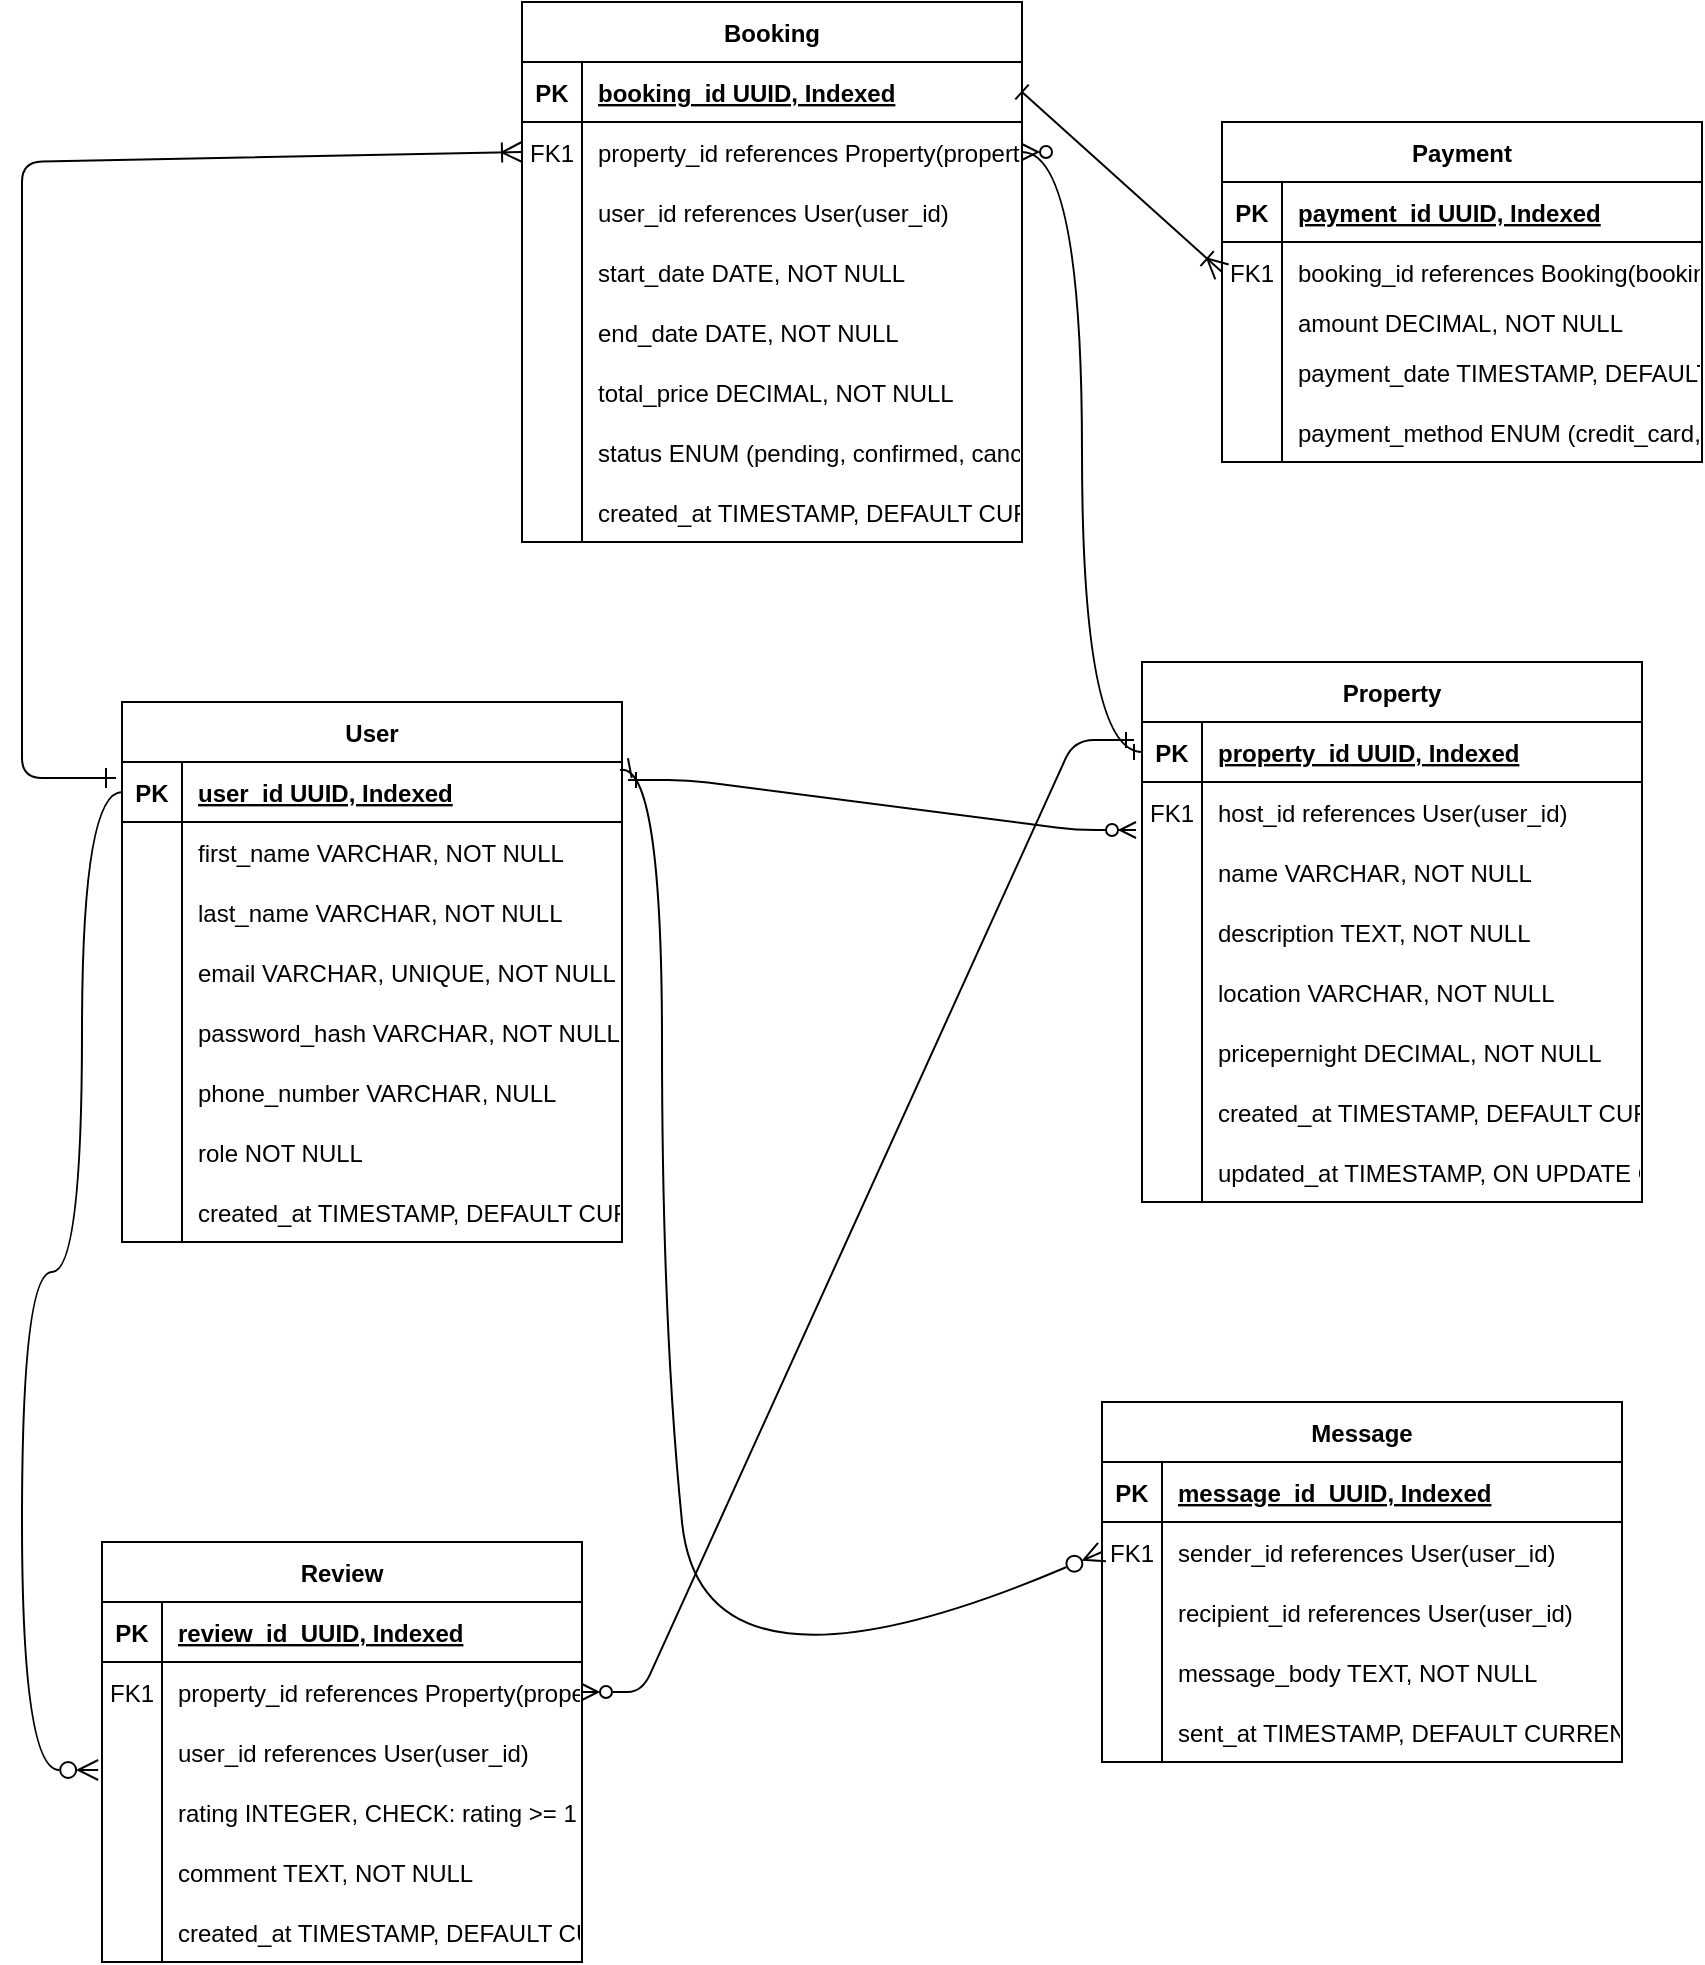 <mxfile version="26.2.14" pages="3">
  <diagram id="R2lEEEUBdFMjLlhIrx00" name="Page-1">
    <mxGraphModel grid="1" page="1" gridSize="10" guides="1" tooltips="1" connect="1" arrows="1" fold="1" pageScale="1" pageWidth="850" pageHeight="1100" math="0" shadow="0" extFonts="Permanent Marker^https://fonts.googleapis.com/css?family=Permanent+Marker">
      <root>
        <mxCell id="0" />
        <mxCell id="1" parent="0" />
        <mxCell id="C-vyLk0tnHw3VtMMgP7b-12" value="" style="edgeStyle=entityRelationEdgeStyle;endArrow=ERzeroToMany;startArrow=ERone;endFill=1;startFill=0;labelBackgroundColor=none;fontColor=default;rounded=0;curved=1;" parent="1" source="C-vyLk0tnHw3VtMMgP7b-3" target="C-vyLk0tnHw3VtMMgP7b-17" edge="1">
          <mxGeometry width="100" height="100" relative="1" as="geometry">
            <mxPoint x="400" y="180" as="sourcePoint" />
            <mxPoint x="460" y="205" as="targetPoint" />
          </mxGeometry>
        </mxCell>
        <mxCell id="C-vyLk0tnHw3VtMMgP7b-2" value="Property" style="shape=table;startSize=30;container=1;collapsible=1;childLayout=tableLayout;fixedRows=1;rowLines=0;fontStyle=1;align=center;resizeLast=1;labelBackgroundColor=none;" parent="1" vertex="1">
          <mxGeometry x="580" y="110" width="250" height="270" as="geometry" />
        </mxCell>
        <mxCell id="C-vyLk0tnHw3VtMMgP7b-3" value="" style="shape=partialRectangle;collapsible=0;dropTarget=0;pointerEvents=0;fillColor=none;points=[[0,0.5],[1,0.5]];portConstraint=eastwest;top=0;left=0;right=0;bottom=1;labelBackgroundColor=none;" parent="C-vyLk0tnHw3VtMMgP7b-2" vertex="1">
          <mxGeometry y="30" width="250" height="30" as="geometry" />
        </mxCell>
        <mxCell id="C-vyLk0tnHw3VtMMgP7b-4" value="PK" style="shape=partialRectangle;overflow=hidden;connectable=0;fillColor=none;top=0;left=0;bottom=0;right=0;fontStyle=1;labelBackgroundColor=none;" parent="C-vyLk0tnHw3VtMMgP7b-3" vertex="1">
          <mxGeometry width="30" height="30" as="geometry">
            <mxRectangle width="30" height="30" as="alternateBounds" />
          </mxGeometry>
        </mxCell>
        <mxCell id="C-vyLk0tnHw3VtMMgP7b-5" value="property_id UUID, Indexed" style="shape=partialRectangle;overflow=hidden;connectable=0;fillColor=none;top=0;left=0;bottom=0;right=0;align=left;spacingLeft=6;fontStyle=5;labelBackgroundColor=none;" parent="C-vyLk0tnHw3VtMMgP7b-3" vertex="1">
          <mxGeometry x="30" width="220" height="30" as="geometry">
            <mxRectangle width="220" height="30" as="alternateBounds" />
          </mxGeometry>
        </mxCell>
        <mxCell id="C-vyLk0tnHw3VtMMgP7b-6" value="" style="shape=partialRectangle;collapsible=0;dropTarget=0;pointerEvents=0;fillColor=none;points=[[0,0.5],[1,0.5]];portConstraint=eastwest;top=0;left=0;right=0;bottom=0;labelBackgroundColor=none;" parent="C-vyLk0tnHw3VtMMgP7b-2" vertex="1">
          <mxGeometry y="60" width="250" height="30" as="geometry" />
        </mxCell>
        <mxCell id="C-vyLk0tnHw3VtMMgP7b-7" value="FK1" style="shape=partialRectangle;overflow=hidden;connectable=0;fillColor=none;top=0;left=0;bottom=0;right=0;labelBackgroundColor=none;" parent="C-vyLk0tnHw3VtMMgP7b-6" vertex="1">
          <mxGeometry width="30" height="30" as="geometry">
            <mxRectangle width="30" height="30" as="alternateBounds" />
          </mxGeometry>
        </mxCell>
        <mxCell id="C-vyLk0tnHw3VtMMgP7b-8" value="host_id references User(user_id)" style="shape=partialRectangle;overflow=hidden;connectable=0;fillColor=none;top=0;left=0;bottom=0;right=0;align=left;spacingLeft=6;labelBackgroundColor=none;" parent="C-vyLk0tnHw3VtMMgP7b-6" vertex="1">
          <mxGeometry x="30" width="220" height="30" as="geometry">
            <mxRectangle width="220" height="30" as="alternateBounds" />
          </mxGeometry>
        </mxCell>
        <mxCell id="C-vyLk0tnHw3VtMMgP7b-9" value="" style="shape=partialRectangle;collapsible=0;dropTarget=0;pointerEvents=0;fillColor=none;points=[[0,0.5],[1,0.5]];portConstraint=eastwest;top=0;left=0;right=0;bottom=0;labelBackgroundColor=none;" parent="C-vyLk0tnHw3VtMMgP7b-2" vertex="1">
          <mxGeometry y="90" width="250" height="30" as="geometry" />
        </mxCell>
        <mxCell id="C-vyLk0tnHw3VtMMgP7b-10" value="" style="shape=partialRectangle;overflow=hidden;connectable=0;fillColor=none;top=0;left=0;bottom=0;right=0;labelBackgroundColor=none;" parent="C-vyLk0tnHw3VtMMgP7b-9" vertex="1">
          <mxGeometry width="30" height="30" as="geometry">
            <mxRectangle width="30" height="30" as="alternateBounds" />
          </mxGeometry>
        </mxCell>
        <mxCell id="C-vyLk0tnHw3VtMMgP7b-11" value="name VARCHAR, NOT NULL" style="shape=partialRectangle;overflow=hidden;connectable=0;fillColor=none;top=0;left=0;bottom=0;right=0;align=left;spacingLeft=6;labelBackgroundColor=none;" parent="C-vyLk0tnHw3VtMMgP7b-9" vertex="1">
          <mxGeometry x="30" width="220" height="30" as="geometry">
            <mxRectangle width="220" height="30" as="alternateBounds" />
          </mxGeometry>
        </mxCell>
        <mxCell id="m8SoSFymnY-2xboree4Q-22" value="" style="shape=partialRectangle;collapsible=0;dropTarget=0;pointerEvents=0;fillColor=none;points=[[0,0.5],[1,0.5]];portConstraint=eastwest;top=0;left=0;right=0;bottom=0;labelBackgroundColor=none;" vertex="1" parent="C-vyLk0tnHw3VtMMgP7b-2">
          <mxGeometry y="120" width="250" height="30" as="geometry" />
        </mxCell>
        <mxCell id="m8SoSFymnY-2xboree4Q-23" value="" style="shape=partialRectangle;overflow=hidden;connectable=0;fillColor=none;top=0;left=0;bottom=0;right=0;labelBackgroundColor=none;" vertex="1" parent="m8SoSFymnY-2xboree4Q-22">
          <mxGeometry width="30" height="30" as="geometry">
            <mxRectangle width="30" height="30" as="alternateBounds" />
          </mxGeometry>
        </mxCell>
        <mxCell id="m8SoSFymnY-2xboree4Q-24" value="description TEXT, NOT NULL" style="shape=partialRectangle;overflow=hidden;connectable=0;fillColor=none;top=0;left=0;bottom=0;right=0;align=left;spacingLeft=6;labelBackgroundColor=none;" vertex="1" parent="m8SoSFymnY-2xboree4Q-22">
          <mxGeometry x="30" width="220" height="30" as="geometry">
            <mxRectangle width="220" height="30" as="alternateBounds" />
          </mxGeometry>
        </mxCell>
        <mxCell id="m8SoSFymnY-2xboree4Q-25" value="" style="shape=partialRectangle;collapsible=0;dropTarget=0;pointerEvents=0;fillColor=none;points=[[0,0.5],[1,0.5]];portConstraint=eastwest;top=0;left=0;right=0;bottom=0;labelBackgroundColor=none;" vertex="1" parent="C-vyLk0tnHw3VtMMgP7b-2">
          <mxGeometry y="150" width="250" height="30" as="geometry" />
        </mxCell>
        <mxCell id="m8SoSFymnY-2xboree4Q-26" value="" style="shape=partialRectangle;overflow=hidden;connectable=0;fillColor=none;top=0;left=0;bottom=0;right=0;labelBackgroundColor=none;" vertex="1" parent="m8SoSFymnY-2xboree4Q-25">
          <mxGeometry width="30" height="30" as="geometry">
            <mxRectangle width="30" height="30" as="alternateBounds" />
          </mxGeometry>
        </mxCell>
        <mxCell id="m8SoSFymnY-2xboree4Q-27" value="location VARCHAR, NOT NULL" style="shape=partialRectangle;overflow=hidden;connectable=0;fillColor=none;top=0;left=0;bottom=0;right=0;align=left;spacingLeft=6;labelBackgroundColor=none;" vertex="1" parent="m8SoSFymnY-2xboree4Q-25">
          <mxGeometry x="30" width="220" height="30" as="geometry">
            <mxRectangle width="220" height="30" as="alternateBounds" />
          </mxGeometry>
        </mxCell>
        <mxCell id="m8SoSFymnY-2xboree4Q-28" value="" style="shape=partialRectangle;collapsible=0;dropTarget=0;pointerEvents=0;fillColor=none;points=[[0,0.5],[1,0.5]];portConstraint=eastwest;top=0;left=0;right=0;bottom=0;labelBackgroundColor=none;" vertex="1" parent="C-vyLk0tnHw3VtMMgP7b-2">
          <mxGeometry y="180" width="250" height="30" as="geometry" />
        </mxCell>
        <mxCell id="m8SoSFymnY-2xboree4Q-29" value="" style="shape=partialRectangle;overflow=hidden;connectable=0;fillColor=none;top=0;left=0;bottom=0;right=0;labelBackgroundColor=none;" vertex="1" parent="m8SoSFymnY-2xboree4Q-28">
          <mxGeometry width="30" height="30" as="geometry">
            <mxRectangle width="30" height="30" as="alternateBounds" />
          </mxGeometry>
        </mxCell>
        <mxCell id="m8SoSFymnY-2xboree4Q-30" value="pricepernight DECIMAL, NOT NULL" style="shape=partialRectangle;overflow=hidden;connectable=0;fillColor=none;top=0;left=0;bottom=0;right=0;align=left;spacingLeft=6;labelBackgroundColor=none;" vertex="1" parent="m8SoSFymnY-2xboree4Q-28">
          <mxGeometry x="30" width="220" height="30" as="geometry">
            <mxRectangle width="220" height="30" as="alternateBounds" />
          </mxGeometry>
        </mxCell>
        <mxCell id="m8SoSFymnY-2xboree4Q-31" value="" style="shape=partialRectangle;collapsible=0;dropTarget=0;pointerEvents=0;fillColor=none;points=[[0,0.5],[1,0.5]];portConstraint=eastwest;top=0;left=0;right=0;bottom=0;labelBackgroundColor=none;" vertex="1" parent="C-vyLk0tnHw3VtMMgP7b-2">
          <mxGeometry y="210" width="250" height="30" as="geometry" />
        </mxCell>
        <mxCell id="m8SoSFymnY-2xboree4Q-32" value="" style="shape=partialRectangle;overflow=hidden;connectable=0;fillColor=none;top=0;left=0;bottom=0;right=0;labelBackgroundColor=none;" vertex="1" parent="m8SoSFymnY-2xboree4Q-31">
          <mxGeometry width="30" height="30" as="geometry">
            <mxRectangle width="30" height="30" as="alternateBounds" />
          </mxGeometry>
        </mxCell>
        <mxCell id="m8SoSFymnY-2xboree4Q-33" value="created_at TIMESTAMP, DEFAULT CURRENT_TIMESTAMP" style="shape=partialRectangle;overflow=hidden;connectable=0;fillColor=none;top=0;left=0;bottom=0;right=0;align=left;spacingLeft=6;labelBackgroundColor=none;" vertex="1" parent="m8SoSFymnY-2xboree4Q-31">
          <mxGeometry x="30" width="220" height="30" as="geometry">
            <mxRectangle width="220" height="30" as="alternateBounds" />
          </mxGeometry>
        </mxCell>
        <mxCell id="m8SoSFymnY-2xboree4Q-34" value="" style="shape=partialRectangle;collapsible=0;dropTarget=0;pointerEvents=0;fillColor=none;points=[[0,0.5],[1,0.5]];portConstraint=eastwest;top=0;left=0;right=0;bottom=0;labelBackgroundColor=none;" vertex="1" parent="C-vyLk0tnHw3VtMMgP7b-2">
          <mxGeometry y="240" width="250" height="30" as="geometry" />
        </mxCell>
        <mxCell id="m8SoSFymnY-2xboree4Q-35" value="" style="shape=partialRectangle;overflow=hidden;connectable=0;fillColor=none;top=0;left=0;bottom=0;right=0;labelBackgroundColor=none;" vertex="1" parent="m8SoSFymnY-2xboree4Q-34">
          <mxGeometry width="30" height="30" as="geometry">
            <mxRectangle width="30" height="30" as="alternateBounds" />
          </mxGeometry>
        </mxCell>
        <mxCell id="m8SoSFymnY-2xboree4Q-36" value="updated_at TIMESTAMP, ON UPDATE CURRENT_TIMESTAMP" style="shape=partialRectangle;overflow=hidden;connectable=0;fillColor=none;top=0;left=0;bottom=0;right=0;align=left;spacingLeft=6;labelBackgroundColor=none;" vertex="1" parent="m8SoSFymnY-2xboree4Q-34">
          <mxGeometry x="30" width="220" height="30" as="geometry">
            <mxRectangle width="220" height="30" as="alternateBounds" />
          </mxGeometry>
        </mxCell>
        <mxCell id="C-vyLk0tnHw3VtMMgP7b-13" value="Booking" style="shape=table;startSize=30;container=1;collapsible=1;childLayout=tableLayout;fixedRows=1;rowLines=0;fontStyle=1;align=center;resizeLast=1;labelBackgroundColor=none;" parent="1" vertex="1">
          <mxGeometry x="270" y="-220" width="250" height="270" as="geometry" />
        </mxCell>
        <mxCell id="C-vyLk0tnHw3VtMMgP7b-14" value="" style="shape=partialRectangle;collapsible=0;dropTarget=0;pointerEvents=0;fillColor=none;points=[[0,0.5],[1,0.5]];portConstraint=eastwest;top=0;left=0;right=0;bottom=1;labelBackgroundColor=none;" parent="C-vyLk0tnHw3VtMMgP7b-13" vertex="1">
          <mxGeometry y="30" width="250" height="30" as="geometry" />
        </mxCell>
        <mxCell id="C-vyLk0tnHw3VtMMgP7b-15" value="PK" style="shape=partialRectangle;overflow=hidden;connectable=0;fillColor=none;top=0;left=0;bottom=0;right=0;fontStyle=1;labelBackgroundColor=none;" parent="C-vyLk0tnHw3VtMMgP7b-14" vertex="1">
          <mxGeometry width="30" height="30" as="geometry">
            <mxRectangle width="30" height="30" as="alternateBounds" />
          </mxGeometry>
        </mxCell>
        <mxCell id="C-vyLk0tnHw3VtMMgP7b-16" value="booking_id UUID, Indexed" style="shape=partialRectangle;overflow=hidden;connectable=0;fillColor=none;top=0;left=0;bottom=0;right=0;align=left;spacingLeft=6;fontStyle=5;labelBackgroundColor=none;" parent="C-vyLk0tnHw3VtMMgP7b-14" vertex="1">
          <mxGeometry x="30" width="220" height="30" as="geometry">
            <mxRectangle width="220" height="30" as="alternateBounds" />
          </mxGeometry>
        </mxCell>
        <mxCell id="C-vyLk0tnHw3VtMMgP7b-17" value="" style="shape=partialRectangle;collapsible=0;dropTarget=0;pointerEvents=0;fillColor=none;points=[[0,0.5],[1,0.5]];portConstraint=eastwest;top=0;left=0;right=0;bottom=0;labelBackgroundColor=none;" parent="C-vyLk0tnHw3VtMMgP7b-13" vertex="1">
          <mxGeometry y="60" width="250" height="30" as="geometry" />
        </mxCell>
        <mxCell id="C-vyLk0tnHw3VtMMgP7b-18" value="FK1" style="shape=partialRectangle;overflow=hidden;connectable=0;fillColor=none;top=0;left=0;bottom=0;right=0;labelBackgroundColor=none;" parent="C-vyLk0tnHw3VtMMgP7b-17" vertex="1">
          <mxGeometry width="30" height="30" as="geometry">
            <mxRectangle width="30" height="30" as="alternateBounds" />
          </mxGeometry>
        </mxCell>
        <mxCell id="C-vyLk0tnHw3VtMMgP7b-19" value="property_id references Property(property_id)" style="shape=partialRectangle;overflow=hidden;connectable=0;fillColor=none;top=0;left=0;bottom=0;right=0;align=left;spacingLeft=6;labelBackgroundColor=none;" parent="C-vyLk0tnHw3VtMMgP7b-17" vertex="1">
          <mxGeometry x="30" width="220" height="30" as="geometry">
            <mxRectangle width="220" height="30" as="alternateBounds" />
          </mxGeometry>
        </mxCell>
        <mxCell id="C-vyLk0tnHw3VtMMgP7b-20" value="" style="shape=partialRectangle;collapsible=0;dropTarget=0;pointerEvents=0;fillColor=none;points=[[0,0.5],[1,0.5]];portConstraint=eastwest;top=0;left=0;right=0;bottom=0;labelBackgroundColor=none;" parent="C-vyLk0tnHw3VtMMgP7b-13" vertex="1">
          <mxGeometry y="90" width="250" height="30" as="geometry" />
        </mxCell>
        <mxCell id="C-vyLk0tnHw3VtMMgP7b-21" value="" style="shape=partialRectangle;overflow=hidden;connectable=0;fillColor=none;top=0;left=0;bottom=0;right=0;labelBackgroundColor=none;" parent="C-vyLk0tnHw3VtMMgP7b-20" vertex="1">
          <mxGeometry width="30" height="30" as="geometry">
            <mxRectangle width="30" height="30" as="alternateBounds" />
          </mxGeometry>
        </mxCell>
        <mxCell id="C-vyLk0tnHw3VtMMgP7b-22" value="user_id references User(user_id)" style="shape=partialRectangle;overflow=hidden;connectable=0;fillColor=none;top=0;left=0;bottom=0;right=0;align=left;spacingLeft=6;labelBackgroundColor=none;" parent="C-vyLk0tnHw3VtMMgP7b-20" vertex="1">
          <mxGeometry x="30" width="220" height="30" as="geometry">
            <mxRectangle width="220" height="30" as="alternateBounds" />
          </mxGeometry>
        </mxCell>
        <mxCell id="m8SoSFymnY-2xboree4Q-37" value="" style="shape=partialRectangle;collapsible=0;dropTarget=0;pointerEvents=0;fillColor=none;points=[[0,0.5],[1,0.5]];portConstraint=eastwest;top=0;left=0;right=0;bottom=0;labelBackgroundColor=none;" vertex="1" parent="C-vyLk0tnHw3VtMMgP7b-13">
          <mxGeometry y="120" width="250" height="30" as="geometry" />
        </mxCell>
        <mxCell id="m8SoSFymnY-2xboree4Q-38" value="" style="shape=partialRectangle;overflow=hidden;connectable=0;fillColor=none;top=0;left=0;bottom=0;right=0;labelBackgroundColor=none;" vertex="1" parent="m8SoSFymnY-2xboree4Q-37">
          <mxGeometry width="30" height="30" as="geometry">
            <mxRectangle width="30" height="30" as="alternateBounds" />
          </mxGeometry>
        </mxCell>
        <mxCell id="m8SoSFymnY-2xboree4Q-39" value="start_date DATE, NOT NULL" style="shape=partialRectangle;overflow=hidden;connectable=0;fillColor=none;top=0;left=0;bottom=0;right=0;align=left;spacingLeft=6;labelBackgroundColor=none;" vertex="1" parent="m8SoSFymnY-2xboree4Q-37">
          <mxGeometry x="30" width="220" height="30" as="geometry">
            <mxRectangle width="220" height="30" as="alternateBounds" />
          </mxGeometry>
        </mxCell>
        <mxCell id="m8SoSFymnY-2xboree4Q-40" value="" style="shape=partialRectangle;collapsible=0;dropTarget=0;pointerEvents=0;fillColor=none;points=[[0,0.5],[1,0.5]];portConstraint=eastwest;top=0;left=0;right=0;bottom=0;labelBackgroundColor=none;" vertex="1" parent="C-vyLk0tnHw3VtMMgP7b-13">
          <mxGeometry y="150" width="250" height="30" as="geometry" />
        </mxCell>
        <mxCell id="m8SoSFymnY-2xboree4Q-41" value="" style="shape=partialRectangle;overflow=hidden;connectable=0;fillColor=none;top=0;left=0;bottom=0;right=0;labelBackgroundColor=none;" vertex="1" parent="m8SoSFymnY-2xboree4Q-40">
          <mxGeometry width="30" height="30" as="geometry">
            <mxRectangle width="30" height="30" as="alternateBounds" />
          </mxGeometry>
        </mxCell>
        <mxCell id="m8SoSFymnY-2xboree4Q-42" value="end_date DATE, NOT NULL" style="shape=partialRectangle;overflow=hidden;connectable=0;fillColor=none;top=0;left=0;bottom=0;right=0;align=left;spacingLeft=6;labelBackgroundColor=none;" vertex="1" parent="m8SoSFymnY-2xboree4Q-40">
          <mxGeometry x="30" width="220" height="30" as="geometry">
            <mxRectangle width="220" height="30" as="alternateBounds" />
          </mxGeometry>
        </mxCell>
        <mxCell id="m8SoSFymnY-2xboree4Q-43" value="" style="shape=partialRectangle;collapsible=0;dropTarget=0;pointerEvents=0;fillColor=none;points=[[0,0.5],[1,0.5]];portConstraint=eastwest;top=0;left=0;right=0;bottom=0;labelBackgroundColor=none;" vertex="1" parent="C-vyLk0tnHw3VtMMgP7b-13">
          <mxGeometry y="180" width="250" height="30" as="geometry" />
        </mxCell>
        <mxCell id="m8SoSFymnY-2xboree4Q-44" value="" style="shape=partialRectangle;overflow=hidden;connectable=0;fillColor=none;top=0;left=0;bottom=0;right=0;labelBackgroundColor=none;" vertex="1" parent="m8SoSFymnY-2xboree4Q-43">
          <mxGeometry width="30" height="30" as="geometry">
            <mxRectangle width="30" height="30" as="alternateBounds" />
          </mxGeometry>
        </mxCell>
        <mxCell id="m8SoSFymnY-2xboree4Q-45" value="total_price DECIMAL, NOT NULL" style="shape=partialRectangle;overflow=hidden;connectable=0;fillColor=none;top=0;left=0;bottom=0;right=0;align=left;spacingLeft=6;labelBackgroundColor=none;" vertex="1" parent="m8SoSFymnY-2xboree4Q-43">
          <mxGeometry x="30" width="220" height="30" as="geometry">
            <mxRectangle width="220" height="30" as="alternateBounds" />
          </mxGeometry>
        </mxCell>
        <mxCell id="m8SoSFymnY-2xboree4Q-46" value="" style="shape=partialRectangle;collapsible=0;dropTarget=0;pointerEvents=0;fillColor=none;points=[[0,0.5],[1,0.5]];portConstraint=eastwest;top=0;left=0;right=0;bottom=0;labelBackgroundColor=none;" vertex="1" parent="C-vyLk0tnHw3VtMMgP7b-13">
          <mxGeometry y="210" width="250" height="30" as="geometry" />
        </mxCell>
        <mxCell id="m8SoSFymnY-2xboree4Q-47" value="" style="shape=partialRectangle;overflow=hidden;connectable=0;fillColor=none;top=0;left=0;bottom=0;right=0;labelBackgroundColor=none;" vertex="1" parent="m8SoSFymnY-2xboree4Q-46">
          <mxGeometry width="30" height="30" as="geometry">
            <mxRectangle width="30" height="30" as="alternateBounds" />
          </mxGeometry>
        </mxCell>
        <mxCell id="m8SoSFymnY-2xboree4Q-48" value="status ENUM (pending, confirmed, canceled), NOT NULL" style="shape=partialRectangle;overflow=hidden;connectable=0;fillColor=none;top=0;left=0;bottom=0;right=0;align=left;spacingLeft=6;labelBackgroundColor=none;" vertex="1" parent="m8SoSFymnY-2xboree4Q-46">
          <mxGeometry x="30" width="220" height="30" as="geometry">
            <mxRectangle width="220" height="30" as="alternateBounds" />
          </mxGeometry>
        </mxCell>
        <mxCell id="m8SoSFymnY-2xboree4Q-49" value="" style="shape=partialRectangle;collapsible=0;dropTarget=0;pointerEvents=0;fillColor=none;points=[[0,0.5],[1,0.5]];portConstraint=eastwest;top=0;left=0;right=0;bottom=0;labelBackgroundColor=none;" vertex="1" parent="C-vyLk0tnHw3VtMMgP7b-13">
          <mxGeometry y="240" width="250" height="30" as="geometry" />
        </mxCell>
        <mxCell id="m8SoSFymnY-2xboree4Q-50" value="" style="shape=partialRectangle;overflow=hidden;connectable=0;fillColor=none;top=0;left=0;bottom=0;right=0;labelBackgroundColor=none;" vertex="1" parent="m8SoSFymnY-2xboree4Q-49">
          <mxGeometry width="30" height="30" as="geometry">
            <mxRectangle width="30" height="30" as="alternateBounds" />
          </mxGeometry>
        </mxCell>
        <mxCell id="m8SoSFymnY-2xboree4Q-51" value="created_at TIMESTAMP, DEFAULT CURRENT_TIMESTAMP" style="shape=partialRectangle;overflow=hidden;connectable=0;fillColor=none;top=0;left=0;bottom=0;right=0;align=left;spacingLeft=6;labelBackgroundColor=none;" vertex="1" parent="m8SoSFymnY-2xboree4Q-49">
          <mxGeometry x="30" width="220" height="30" as="geometry">
            <mxRectangle width="220" height="30" as="alternateBounds" />
          </mxGeometry>
        </mxCell>
        <mxCell id="C-vyLk0tnHw3VtMMgP7b-23" value="User" style="shape=table;startSize=30;container=1;collapsible=1;childLayout=tableLayout;fixedRows=1;rowLines=0;fontStyle=1;align=center;resizeLast=1;labelBackgroundColor=none;" parent="1" vertex="1">
          <mxGeometry x="70" y="130" width="250" height="270" as="geometry" />
        </mxCell>
        <mxCell id="C-vyLk0tnHw3VtMMgP7b-24" value="" style="shape=partialRectangle;collapsible=0;dropTarget=0;pointerEvents=0;fillColor=none;points=[[0,0.5],[1,0.5]];portConstraint=eastwest;top=0;left=0;right=0;bottom=1;labelBackgroundColor=none;" parent="C-vyLk0tnHw3VtMMgP7b-23" vertex="1">
          <mxGeometry y="30" width="250" height="30" as="geometry" />
        </mxCell>
        <mxCell id="C-vyLk0tnHw3VtMMgP7b-25" value="PK" style="shape=partialRectangle;overflow=hidden;connectable=0;fillColor=none;top=0;left=0;bottom=0;right=0;fontStyle=1;labelBackgroundColor=none;" parent="C-vyLk0tnHw3VtMMgP7b-24" vertex="1">
          <mxGeometry width="30" height="30" as="geometry">
            <mxRectangle width="30" height="30" as="alternateBounds" />
          </mxGeometry>
        </mxCell>
        <mxCell id="C-vyLk0tnHw3VtMMgP7b-26" value="user_id UUID, Indexed" style="shape=partialRectangle;overflow=hidden;connectable=0;fillColor=none;top=0;left=0;bottom=0;right=0;align=left;spacingLeft=6;fontStyle=5;labelBackgroundColor=none;" parent="C-vyLk0tnHw3VtMMgP7b-24" vertex="1">
          <mxGeometry x="30" width="220" height="30" as="geometry">
            <mxRectangle width="220" height="30" as="alternateBounds" />
          </mxGeometry>
        </mxCell>
        <mxCell id="C-vyLk0tnHw3VtMMgP7b-27" value="" style="shape=partialRectangle;collapsible=0;dropTarget=0;pointerEvents=0;fillColor=none;points=[[0,0.5],[1,0.5]];portConstraint=eastwest;top=0;left=0;right=0;bottom=0;labelBackgroundColor=none;" parent="C-vyLk0tnHw3VtMMgP7b-23" vertex="1">
          <mxGeometry y="60" width="250" height="30" as="geometry" />
        </mxCell>
        <mxCell id="C-vyLk0tnHw3VtMMgP7b-28" value="" style="shape=partialRectangle;overflow=hidden;connectable=0;fillColor=none;top=0;left=0;bottom=0;right=0;labelBackgroundColor=none;" parent="C-vyLk0tnHw3VtMMgP7b-27" vertex="1">
          <mxGeometry width="30" height="30" as="geometry">
            <mxRectangle width="30" height="30" as="alternateBounds" />
          </mxGeometry>
        </mxCell>
        <mxCell id="C-vyLk0tnHw3VtMMgP7b-29" value="first_name VARCHAR, NOT NULL" style="shape=partialRectangle;overflow=hidden;connectable=0;fillColor=none;top=0;left=0;bottom=0;right=0;align=left;spacingLeft=6;labelBackgroundColor=none;" parent="C-vyLk0tnHw3VtMMgP7b-27" vertex="1">
          <mxGeometry x="30" width="220" height="30" as="geometry">
            <mxRectangle width="220" height="30" as="alternateBounds" />
          </mxGeometry>
        </mxCell>
        <mxCell id="m8SoSFymnY-2xboree4Q-1" value="" style="shape=partialRectangle;collapsible=0;dropTarget=0;pointerEvents=0;fillColor=none;points=[[0,0.5],[1,0.5]];portConstraint=eastwest;top=0;left=0;right=0;bottom=0;labelBackgroundColor=none;" vertex="1" parent="C-vyLk0tnHw3VtMMgP7b-23">
          <mxGeometry y="90" width="250" height="30" as="geometry" />
        </mxCell>
        <mxCell id="m8SoSFymnY-2xboree4Q-2" value="" style="shape=partialRectangle;overflow=hidden;connectable=0;fillColor=none;top=0;left=0;bottom=0;right=0;labelBackgroundColor=none;" vertex="1" parent="m8SoSFymnY-2xboree4Q-1">
          <mxGeometry width="30" height="30" as="geometry">
            <mxRectangle width="30" height="30" as="alternateBounds" />
          </mxGeometry>
        </mxCell>
        <mxCell id="m8SoSFymnY-2xboree4Q-3" value="last_name VARCHAR, NOT NULL" style="shape=partialRectangle;overflow=hidden;connectable=0;fillColor=none;top=0;left=0;bottom=0;right=0;align=left;spacingLeft=6;labelBackgroundColor=none;" vertex="1" parent="m8SoSFymnY-2xboree4Q-1">
          <mxGeometry x="30" width="220" height="30" as="geometry">
            <mxRectangle width="220" height="30" as="alternateBounds" />
          </mxGeometry>
        </mxCell>
        <mxCell id="m8SoSFymnY-2xboree4Q-4" value="" style="shape=partialRectangle;collapsible=0;dropTarget=0;pointerEvents=0;fillColor=none;points=[[0,0.5],[1,0.5]];portConstraint=eastwest;top=0;left=0;right=0;bottom=0;labelBackgroundColor=none;" vertex="1" parent="C-vyLk0tnHw3VtMMgP7b-23">
          <mxGeometry y="120" width="250" height="30" as="geometry" />
        </mxCell>
        <mxCell id="m8SoSFymnY-2xboree4Q-5" value="" style="shape=partialRectangle;overflow=hidden;connectable=0;fillColor=none;top=0;left=0;bottom=0;right=0;labelBackgroundColor=none;" vertex="1" parent="m8SoSFymnY-2xboree4Q-4">
          <mxGeometry width="30" height="30" as="geometry">
            <mxRectangle width="30" height="30" as="alternateBounds" />
          </mxGeometry>
        </mxCell>
        <mxCell id="m8SoSFymnY-2xboree4Q-6" value="email VARCHAR, UNIQUE, NOT NULL" style="shape=partialRectangle;overflow=hidden;connectable=0;fillColor=none;top=0;left=0;bottom=0;right=0;align=left;spacingLeft=6;labelBackgroundColor=none;" vertex="1" parent="m8SoSFymnY-2xboree4Q-4">
          <mxGeometry x="30" width="220" height="30" as="geometry">
            <mxRectangle width="220" height="30" as="alternateBounds" />
          </mxGeometry>
        </mxCell>
        <mxCell id="m8SoSFymnY-2xboree4Q-10" value="" style="shape=partialRectangle;collapsible=0;dropTarget=0;pointerEvents=0;fillColor=none;points=[[0,0.5],[1,0.5]];portConstraint=eastwest;top=0;left=0;right=0;bottom=0;labelBackgroundColor=none;" vertex="1" parent="C-vyLk0tnHw3VtMMgP7b-23">
          <mxGeometry y="150" width="250" height="30" as="geometry" />
        </mxCell>
        <mxCell id="m8SoSFymnY-2xboree4Q-11" value="" style="shape=partialRectangle;overflow=hidden;connectable=0;fillColor=none;top=0;left=0;bottom=0;right=0;labelBackgroundColor=none;" vertex="1" parent="m8SoSFymnY-2xboree4Q-10">
          <mxGeometry width="30" height="30" as="geometry">
            <mxRectangle width="30" height="30" as="alternateBounds" />
          </mxGeometry>
        </mxCell>
        <mxCell id="m8SoSFymnY-2xboree4Q-12" value="password_hash VARCHAR, NOT NULL" style="shape=partialRectangle;overflow=hidden;connectable=0;fillColor=none;top=0;left=0;bottom=0;right=0;align=left;spacingLeft=6;labelBackgroundColor=none;" vertex="1" parent="m8SoSFymnY-2xboree4Q-10">
          <mxGeometry x="30" width="220" height="30" as="geometry">
            <mxRectangle width="220" height="30" as="alternateBounds" />
          </mxGeometry>
        </mxCell>
        <mxCell id="m8SoSFymnY-2xboree4Q-13" value="" style="shape=partialRectangle;collapsible=0;dropTarget=0;pointerEvents=0;fillColor=none;points=[[0,0.5],[1,0.5]];portConstraint=eastwest;top=0;left=0;right=0;bottom=0;labelBackgroundColor=none;" vertex="1" parent="C-vyLk0tnHw3VtMMgP7b-23">
          <mxGeometry y="180" width="250" height="30" as="geometry" />
        </mxCell>
        <mxCell id="m8SoSFymnY-2xboree4Q-14" value="" style="shape=partialRectangle;overflow=hidden;connectable=0;fillColor=none;top=0;left=0;bottom=0;right=0;labelBackgroundColor=none;" vertex="1" parent="m8SoSFymnY-2xboree4Q-13">
          <mxGeometry width="30" height="30" as="geometry">
            <mxRectangle width="30" height="30" as="alternateBounds" />
          </mxGeometry>
        </mxCell>
        <mxCell id="m8SoSFymnY-2xboree4Q-15" value="phone_number VARCHAR, NULL" style="shape=partialRectangle;overflow=hidden;connectable=0;fillColor=none;top=0;left=0;bottom=0;right=0;align=left;spacingLeft=6;labelBackgroundColor=none;" vertex="1" parent="m8SoSFymnY-2xboree4Q-13">
          <mxGeometry x="30" width="220" height="30" as="geometry">
            <mxRectangle width="220" height="30" as="alternateBounds" />
          </mxGeometry>
        </mxCell>
        <mxCell id="m8SoSFymnY-2xboree4Q-16" value="" style="shape=partialRectangle;collapsible=0;dropTarget=0;pointerEvents=0;fillColor=none;points=[[0,0.5],[1,0.5]];portConstraint=eastwest;top=0;left=0;right=0;bottom=0;labelBackgroundColor=none;" vertex="1" parent="C-vyLk0tnHw3VtMMgP7b-23">
          <mxGeometry y="210" width="250" height="30" as="geometry" />
        </mxCell>
        <mxCell id="m8SoSFymnY-2xboree4Q-17" value="" style="shape=partialRectangle;overflow=hidden;connectable=0;fillColor=none;top=0;left=0;bottom=0;right=0;labelBackgroundColor=none;" vertex="1" parent="m8SoSFymnY-2xboree4Q-16">
          <mxGeometry width="30" height="30" as="geometry">
            <mxRectangle width="30" height="30" as="alternateBounds" />
          </mxGeometry>
        </mxCell>
        <mxCell id="m8SoSFymnY-2xboree4Q-18" value="role NOT NULL" style="shape=partialRectangle;overflow=hidden;connectable=0;fillColor=none;top=0;left=0;bottom=0;right=0;align=left;spacingLeft=6;labelBackgroundColor=none;" vertex="1" parent="m8SoSFymnY-2xboree4Q-16">
          <mxGeometry x="30" width="220" height="30" as="geometry">
            <mxRectangle width="220" height="30" as="alternateBounds" />
          </mxGeometry>
        </mxCell>
        <mxCell id="m8SoSFymnY-2xboree4Q-19" value="" style="shape=partialRectangle;collapsible=0;dropTarget=0;pointerEvents=0;fillColor=none;points=[[0,0.5],[1,0.5]];portConstraint=eastwest;top=0;left=0;right=0;bottom=0;labelBackgroundColor=none;" vertex="1" parent="C-vyLk0tnHw3VtMMgP7b-23">
          <mxGeometry y="240" width="250" height="30" as="geometry" />
        </mxCell>
        <mxCell id="m8SoSFymnY-2xboree4Q-20" value="" style="shape=partialRectangle;overflow=hidden;connectable=0;fillColor=none;top=0;left=0;bottom=0;right=0;labelBackgroundColor=none;" vertex="1" parent="m8SoSFymnY-2xboree4Q-19">
          <mxGeometry width="30" height="30" as="geometry">
            <mxRectangle width="30" height="30" as="alternateBounds" />
          </mxGeometry>
        </mxCell>
        <mxCell id="m8SoSFymnY-2xboree4Q-21" value="created_at TIMESTAMP, DEFAULT CURRENT_TIMESTAMP" style="shape=partialRectangle;overflow=hidden;connectable=0;fillColor=none;top=0;left=0;bottom=0;right=0;align=left;spacingLeft=6;labelBackgroundColor=none;" vertex="1" parent="m8SoSFymnY-2xboree4Q-19">
          <mxGeometry x="30" width="220" height="30" as="geometry">
            <mxRectangle width="220" height="30" as="alternateBounds" />
          </mxGeometry>
        </mxCell>
        <mxCell id="m8SoSFymnY-2xboree4Q-52" value="Payment" style="shape=table;startSize=30;container=1;collapsible=1;childLayout=tableLayout;fixedRows=1;rowLines=0;fontStyle=1;align=center;resizeLast=1;labelBackgroundColor=none;" vertex="1" parent="1">
          <mxGeometry x="620" y="-160" width="240" height="170" as="geometry" />
        </mxCell>
        <mxCell id="m8SoSFymnY-2xboree4Q-53" value="" style="shape=partialRectangle;collapsible=0;dropTarget=0;pointerEvents=0;fillColor=none;points=[[0,0.5],[1,0.5]];portConstraint=eastwest;top=0;left=0;right=0;bottom=1;labelBackgroundColor=none;" vertex="1" parent="m8SoSFymnY-2xboree4Q-52">
          <mxGeometry y="30" width="240" height="30" as="geometry" />
        </mxCell>
        <mxCell id="m8SoSFymnY-2xboree4Q-54" value="PK" style="shape=partialRectangle;overflow=hidden;connectable=0;fillColor=none;top=0;left=0;bottom=0;right=0;fontStyle=1;labelBackgroundColor=none;" vertex="1" parent="m8SoSFymnY-2xboree4Q-53">
          <mxGeometry width="30" height="30" as="geometry">
            <mxRectangle width="30" height="30" as="alternateBounds" />
          </mxGeometry>
        </mxCell>
        <mxCell id="m8SoSFymnY-2xboree4Q-55" value="payment_id UUID, Indexed" style="shape=partialRectangle;overflow=hidden;connectable=0;fillColor=none;top=0;left=0;bottom=0;right=0;align=left;spacingLeft=6;fontStyle=5;labelBackgroundColor=none;" vertex="1" parent="m8SoSFymnY-2xboree4Q-53">
          <mxGeometry x="30" width="210" height="30" as="geometry">
            <mxRectangle width="210" height="30" as="alternateBounds" />
          </mxGeometry>
        </mxCell>
        <mxCell id="m8SoSFymnY-2xboree4Q-56" value="" style="shape=partialRectangle;collapsible=0;dropTarget=0;pointerEvents=0;fillColor=none;points=[[0,0.5],[1,0.5]];portConstraint=eastwest;top=0;left=0;right=0;bottom=0;labelBackgroundColor=none;" vertex="1" parent="m8SoSFymnY-2xboree4Q-52">
          <mxGeometry y="60" width="240" height="30" as="geometry" />
        </mxCell>
        <mxCell id="m8SoSFymnY-2xboree4Q-57" value="FK1" style="shape=partialRectangle;overflow=hidden;connectable=0;fillColor=none;top=0;left=0;bottom=0;right=0;labelBackgroundColor=none;" vertex="1" parent="m8SoSFymnY-2xboree4Q-56">
          <mxGeometry width="30" height="30" as="geometry">
            <mxRectangle width="30" height="30" as="alternateBounds" />
          </mxGeometry>
        </mxCell>
        <mxCell id="m8SoSFymnY-2xboree4Q-58" value="booking_id references Booking(booking_id)" style="shape=partialRectangle;overflow=hidden;connectable=0;fillColor=none;top=0;left=0;bottom=0;right=0;align=left;spacingLeft=6;labelBackgroundColor=none;" vertex="1" parent="m8SoSFymnY-2xboree4Q-56">
          <mxGeometry x="30" width="210" height="30" as="geometry">
            <mxRectangle width="210" height="30" as="alternateBounds" />
          </mxGeometry>
        </mxCell>
        <mxCell id="m8SoSFymnY-2xboree4Q-59" value="" style="shape=partialRectangle;collapsible=0;dropTarget=0;pointerEvents=0;fillColor=none;points=[[0,0.5],[1,0.5]];portConstraint=eastwest;top=0;left=0;right=0;bottom=0;labelBackgroundColor=none;" vertex="1" parent="m8SoSFymnY-2xboree4Q-52">
          <mxGeometry y="90" width="240" height="20" as="geometry" />
        </mxCell>
        <mxCell id="m8SoSFymnY-2xboree4Q-60" value="" style="shape=partialRectangle;overflow=hidden;connectable=0;fillColor=none;top=0;left=0;bottom=0;right=0;labelBackgroundColor=none;" vertex="1" parent="m8SoSFymnY-2xboree4Q-59">
          <mxGeometry width="30" height="20" as="geometry">
            <mxRectangle width="30" height="20" as="alternateBounds" />
          </mxGeometry>
        </mxCell>
        <mxCell id="m8SoSFymnY-2xboree4Q-61" value="amount DECIMAL, NOT NULL" style="shape=partialRectangle;overflow=hidden;connectable=0;fillColor=none;top=0;left=0;bottom=0;right=0;align=left;spacingLeft=6;labelBackgroundColor=none;" vertex="1" parent="m8SoSFymnY-2xboree4Q-59">
          <mxGeometry x="30" width="210" height="20" as="geometry">
            <mxRectangle width="210" height="20" as="alternateBounds" />
          </mxGeometry>
        </mxCell>
        <mxCell id="m8SoSFymnY-2xboree4Q-62" value="" style="shape=partialRectangle;collapsible=0;dropTarget=0;pointerEvents=0;fillColor=none;points=[[0,0.5],[1,0.5]];portConstraint=eastwest;top=0;left=0;right=0;bottom=0;labelBackgroundColor=none;" vertex="1" parent="m8SoSFymnY-2xboree4Q-52">
          <mxGeometry y="110" width="240" height="30" as="geometry" />
        </mxCell>
        <mxCell id="m8SoSFymnY-2xboree4Q-63" value="" style="shape=partialRectangle;overflow=hidden;connectable=0;fillColor=none;top=0;left=0;bottom=0;right=0;labelBackgroundColor=none;" vertex="1" parent="m8SoSFymnY-2xboree4Q-62">
          <mxGeometry width="30" height="30" as="geometry">
            <mxRectangle width="30" height="30" as="alternateBounds" />
          </mxGeometry>
        </mxCell>
        <mxCell id="m8SoSFymnY-2xboree4Q-64" value="payment_date TIMESTAMP, DEFAULT CURRENT_TIMESTAMP" style="shape=partialRectangle;overflow=hidden;connectable=0;fillColor=none;top=0;left=0;bottom=0;right=0;align=left;spacingLeft=6;labelBackgroundColor=none;" vertex="1" parent="m8SoSFymnY-2xboree4Q-62">
          <mxGeometry x="30" width="210" height="30" as="geometry">
            <mxRectangle width="210" height="30" as="alternateBounds" />
          </mxGeometry>
        </mxCell>
        <mxCell id="m8SoSFymnY-2xboree4Q-65" value="" style="shape=partialRectangle;collapsible=0;dropTarget=0;pointerEvents=0;fillColor=none;points=[[0,0.5],[1,0.5]];portConstraint=eastwest;top=0;left=0;right=0;bottom=0;labelBackgroundColor=none;" vertex="1" parent="m8SoSFymnY-2xboree4Q-52">
          <mxGeometry y="140" width="240" height="30" as="geometry" />
        </mxCell>
        <mxCell id="m8SoSFymnY-2xboree4Q-66" value="" style="shape=partialRectangle;overflow=hidden;connectable=0;fillColor=none;top=0;left=0;bottom=0;right=0;labelBackgroundColor=none;" vertex="1" parent="m8SoSFymnY-2xboree4Q-65">
          <mxGeometry width="30" height="30" as="geometry">
            <mxRectangle width="30" height="30" as="alternateBounds" />
          </mxGeometry>
        </mxCell>
        <mxCell id="m8SoSFymnY-2xboree4Q-67" value="payment_method ENUM (credit_card, paypal, stripe), NOT NULL" style="shape=partialRectangle;overflow=hidden;connectable=0;fillColor=none;top=0;left=0;bottom=0;right=0;align=left;spacingLeft=6;labelBackgroundColor=none;" vertex="1" parent="m8SoSFymnY-2xboree4Q-65">
          <mxGeometry x="30" width="210" height="30" as="geometry">
            <mxRectangle width="210" height="30" as="alternateBounds" />
          </mxGeometry>
        </mxCell>
        <mxCell id="m8SoSFymnY-2xboree4Q-77" value="Review" style="shape=table;startSize=30;container=1;collapsible=1;childLayout=tableLayout;fixedRows=1;rowLines=0;fontStyle=1;align=center;resizeLast=1;labelBackgroundColor=none;" vertex="1" parent="1">
          <mxGeometry x="60" y="550" width="240" height="210" as="geometry" />
        </mxCell>
        <mxCell id="m8SoSFymnY-2xboree4Q-78" value="" style="shape=partialRectangle;collapsible=0;dropTarget=0;pointerEvents=0;fillColor=none;points=[[0,0.5],[1,0.5]];portConstraint=eastwest;top=0;left=0;right=0;bottom=1;labelBackgroundColor=none;" vertex="1" parent="m8SoSFymnY-2xboree4Q-77">
          <mxGeometry y="30" width="240" height="30" as="geometry" />
        </mxCell>
        <mxCell id="m8SoSFymnY-2xboree4Q-79" value="PK" style="shape=partialRectangle;overflow=hidden;connectable=0;fillColor=none;top=0;left=0;bottom=0;right=0;fontStyle=1;labelBackgroundColor=none;" vertex="1" parent="m8SoSFymnY-2xboree4Q-78">
          <mxGeometry width="30" height="30" as="geometry">
            <mxRectangle width="30" height="30" as="alternateBounds" />
          </mxGeometry>
        </mxCell>
        <mxCell id="m8SoSFymnY-2xboree4Q-80" value="review_id  UUID, Indexed" style="shape=partialRectangle;overflow=hidden;connectable=0;fillColor=none;top=0;left=0;bottom=0;right=0;align=left;spacingLeft=6;fontStyle=5;labelBackgroundColor=none;" vertex="1" parent="m8SoSFymnY-2xboree4Q-78">
          <mxGeometry x="30" width="210" height="30" as="geometry">
            <mxRectangle width="210" height="30" as="alternateBounds" />
          </mxGeometry>
        </mxCell>
        <mxCell id="m8SoSFymnY-2xboree4Q-81" value="" style="shape=partialRectangle;collapsible=0;dropTarget=0;pointerEvents=0;fillColor=none;points=[[0,0.5],[1,0.5]];portConstraint=eastwest;top=0;left=0;right=0;bottom=0;labelBackgroundColor=none;" vertex="1" parent="m8SoSFymnY-2xboree4Q-77">
          <mxGeometry y="60" width="240" height="30" as="geometry" />
        </mxCell>
        <mxCell id="m8SoSFymnY-2xboree4Q-82" value="FK1" style="shape=partialRectangle;overflow=hidden;connectable=0;fillColor=none;top=0;left=0;bottom=0;right=0;labelBackgroundColor=none;" vertex="1" parent="m8SoSFymnY-2xboree4Q-81">
          <mxGeometry width="30" height="30" as="geometry">
            <mxRectangle width="30" height="30" as="alternateBounds" />
          </mxGeometry>
        </mxCell>
        <mxCell id="m8SoSFymnY-2xboree4Q-83" value="property_id references Property(property_id)" style="shape=partialRectangle;overflow=hidden;connectable=0;fillColor=none;top=0;left=0;bottom=0;right=0;align=left;spacingLeft=6;labelBackgroundColor=none;" vertex="1" parent="m8SoSFymnY-2xboree4Q-81">
          <mxGeometry x="30" width="210" height="30" as="geometry">
            <mxRectangle width="210" height="30" as="alternateBounds" />
          </mxGeometry>
        </mxCell>
        <mxCell id="m8SoSFymnY-2xboree4Q-84" value="" style="shape=partialRectangle;collapsible=0;dropTarget=0;pointerEvents=0;fillColor=none;points=[[0,0.5],[1,0.5]];portConstraint=eastwest;top=0;left=0;right=0;bottom=0;labelBackgroundColor=none;" vertex="1" parent="m8SoSFymnY-2xboree4Q-77">
          <mxGeometry y="90" width="240" height="30" as="geometry" />
        </mxCell>
        <mxCell id="m8SoSFymnY-2xboree4Q-85" value="" style="shape=partialRectangle;overflow=hidden;connectable=0;fillColor=none;top=0;left=0;bottom=0;right=0;labelBackgroundColor=none;" vertex="1" parent="m8SoSFymnY-2xboree4Q-84">
          <mxGeometry width="30" height="30" as="geometry">
            <mxRectangle width="30" height="30" as="alternateBounds" />
          </mxGeometry>
        </mxCell>
        <mxCell id="m8SoSFymnY-2xboree4Q-86" value="user_id references User(user_id)" style="shape=partialRectangle;overflow=hidden;connectable=0;fillColor=none;top=0;left=0;bottom=0;right=0;align=left;spacingLeft=6;labelBackgroundColor=none;" vertex="1" parent="m8SoSFymnY-2xboree4Q-84">
          <mxGeometry x="30" width="210" height="30" as="geometry">
            <mxRectangle width="210" height="30" as="alternateBounds" />
          </mxGeometry>
        </mxCell>
        <mxCell id="m8SoSFymnY-2xboree4Q-87" value="" style="shape=partialRectangle;collapsible=0;dropTarget=0;pointerEvents=0;fillColor=none;points=[[0,0.5],[1,0.5]];portConstraint=eastwest;top=0;left=0;right=0;bottom=0;labelBackgroundColor=none;" vertex="1" parent="m8SoSFymnY-2xboree4Q-77">
          <mxGeometry y="120" width="240" height="30" as="geometry" />
        </mxCell>
        <mxCell id="m8SoSFymnY-2xboree4Q-88" value="" style="shape=partialRectangle;overflow=hidden;connectable=0;fillColor=none;top=0;left=0;bottom=0;right=0;labelBackgroundColor=none;" vertex="1" parent="m8SoSFymnY-2xboree4Q-87">
          <mxGeometry width="30" height="30" as="geometry">
            <mxRectangle width="30" height="30" as="alternateBounds" />
          </mxGeometry>
        </mxCell>
        <mxCell id="m8SoSFymnY-2xboree4Q-89" value="rating INTEGER, CHECK: rating &gt;= 1 AND rating &lt;= 5, NOT NULL" style="shape=partialRectangle;overflow=hidden;connectable=0;fillColor=none;top=0;left=0;bottom=0;right=0;align=left;spacingLeft=6;labelBackgroundColor=none;" vertex="1" parent="m8SoSFymnY-2xboree4Q-87">
          <mxGeometry x="30" width="210" height="30" as="geometry">
            <mxRectangle width="210" height="30" as="alternateBounds" />
          </mxGeometry>
        </mxCell>
        <mxCell id="m8SoSFymnY-2xboree4Q-90" value="" style="shape=partialRectangle;collapsible=0;dropTarget=0;pointerEvents=0;fillColor=none;points=[[0,0.5],[1,0.5]];portConstraint=eastwest;top=0;left=0;right=0;bottom=0;labelBackgroundColor=none;" vertex="1" parent="m8SoSFymnY-2xboree4Q-77">
          <mxGeometry y="150" width="240" height="30" as="geometry" />
        </mxCell>
        <mxCell id="m8SoSFymnY-2xboree4Q-91" value="" style="shape=partialRectangle;overflow=hidden;connectable=0;fillColor=none;top=0;left=0;bottom=0;right=0;labelBackgroundColor=none;" vertex="1" parent="m8SoSFymnY-2xboree4Q-90">
          <mxGeometry width="30" height="30" as="geometry">
            <mxRectangle width="30" height="30" as="alternateBounds" />
          </mxGeometry>
        </mxCell>
        <mxCell id="m8SoSFymnY-2xboree4Q-92" value="comment TEXT, NOT NULL" style="shape=partialRectangle;overflow=hidden;connectable=0;fillColor=none;top=0;left=0;bottom=0;right=0;align=left;spacingLeft=6;labelBackgroundColor=none;" vertex="1" parent="m8SoSFymnY-2xboree4Q-90">
          <mxGeometry x="30" width="210" height="30" as="geometry">
            <mxRectangle width="210" height="30" as="alternateBounds" />
          </mxGeometry>
        </mxCell>
        <mxCell id="m8SoSFymnY-2xboree4Q-93" value="" style="shape=partialRectangle;collapsible=0;dropTarget=0;pointerEvents=0;fillColor=none;points=[[0,0.5],[1,0.5]];portConstraint=eastwest;top=0;left=0;right=0;bottom=0;labelBackgroundColor=none;" vertex="1" parent="m8SoSFymnY-2xboree4Q-77">
          <mxGeometry y="180" width="240" height="30" as="geometry" />
        </mxCell>
        <mxCell id="m8SoSFymnY-2xboree4Q-94" value="" style="shape=partialRectangle;overflow=hidden;connectable=0;fillColor=none;top=0;left=0;bottom=0;right=0;labelBackgroundColor=none;" vertex="1" parent="m8SoSFymnY-2xboree4Q-93">
          <mxGeometry width="30" height="30" as="geometry">
            <mxRectangle width="30" height="30" as="alternateBounds" />
          </mxGeometry>
        </mxCell>
        <mxCell id="m8SoSFymnY-2xboree4Q-95" value="created_at TIMESTAMP, DEFAULT CURRENT_TIMESTAMP" style="shape=partialRectangle;overflow=hidden;connectable=0;fillColor=none;top=0;left=0;bottom=0;right=0;align=left;spacingLeft=6;labelBackgroundColor=none;" vertex="1" parent="m8SoSFymnY-2xboree4Q-93">
          <mxGeometry x="30" width="210" height="30" as="geometry">
            <mxRectangle width="210" height="30" as="alternateBounds" />
          </mxGeometry>
        </mxCell>
        <mxCell id="m8SoSFymnY-2xboree4Q-96" value="Message" style="shape=table;startSize=30;container=1;collapsible=1;childLayout=tableLayout;fixedRows=1;rowLines=0;fontStyle=1;align=center;resizeLast=1;labelBackgroundColor=none;" vertex="1" parent="1">
          <mxGeometry x="560" y="480" width="260" height="180" as="geometry" />
        </mxCell>
        <mxCell id="m8SoSFymnY-2xboree4Q-97" value="" style="shape=partialRectangle;collapsible=0;dropTarget=0;pointerEvents=0;fillColor=none;points=[[0,0.5],[1,0.5]];portConstraint=eastwest;top=0;left=0;right=0;bottom=1;labelBackgroundColor=none;" vertex="1" parent="m8SoSFymnY-2xboree4Q-96">
          <mxGeometry y="30" width="260" height="30" as="geometry" />
        </mxCell>
        <mxCell id="m8SoSFymnY-2xboree4Q-98" value="PK" style="shape=partialRectangle;overflow=hidden;connectable=0;fillColor=none;top=0;left=0;bottom=0;right=0;fontStyle=1;labelBackgroundColor=none;" vertex="1" parent="m8SoSFymnY-2xboree4Q-97">
          <mxGeometry width="30" height="30" as="geometry">
            <mxRectangle width="30" height="30" as="alternateBounds" />
          </mxGeometry>
        </mxCell>
        <mxCell id="m8SoSFymnY-2xboree4Q-99" value="message_id  UUID, Indexed" style="shape=partialRectangle;overflow=hidden;connectable=0;fillColor=none;top=0;left=0;bottom=0;right=0;align=left;spacingLeft=6;fontStyle=5;labelBackgroundColor=none;" vertex="1" parent="m8SoSFymnY-2xboree4Q-97">
          <mxGeometry x="30" width="230" height="30" as="geometry">
            <mxRectangle width="230" height="30" as="alternateBounds" />
          </mxGeometry>
        </mxCell>
        <mxCell id="m8SoSFymnY-2xboree4Q-100" value="" style="shape=partialRectangle;collapsible=0;dropTarget=0;pointerEvents=0;fillColor=none;points=[[0,0.5],[1,0.5]];portConstraint=eastwest;top=0;left=0;right=0;bottom=0;labelBackgroundColor=none;" vertex="1" parent="m8SoSFymnY-2xboree4Q-96">
          <mxGeometry y="60" width="260" height="30" as="geometry" />
        </mxCell>
        <mxCell id="m8SoSFymnY-2xboree4Q-101" value="FK1" style="shape=partialRectangle;overflow=hidden;connectable=0;fillColor=none;top=0;left=0;bottom=0;right=0;labelBackgroundColor=none;" vertex="1" parent="m8SoSFymnY-2xboree4Q-100">
          <mxGeometry width="30" height="30" as="geometry">
            <mxRectangle width="30" height="30" as="alternateBounds" />
          </mxGeometry>
        </mxCell>
        <mxCell id="m8SoSFymnY-2xboree4Q-102" value="sender_id references User(user_id)" style="shape=partialRectangle;overflow=hidden;connectable=0;fillColor=none;top=0;left=0;bottom=0;right=0;align=left;spacingLeft=6;labelBackgroundColor=none;" vertex="1" parent="m8SoSFymnY-2xboree4Q-100">
          <mxGeometry x="30" width="230" height="30" as="geometry">
            <mxRectangle width="230" height="30" as="alternateBounds" />
          </mxGeometry>
        </mxCell>
        <mxCell id="m8SoSFymnY-2xboree4Q-103" value="" style="shape=partialRectangle;collapsible=0;dropTarget=0;pointerEvents=0;fillColor=none;points=[[0,0.5],[1,0.5]];portConstraint=eastwest;top=0;left=0;right=0;bottom=0;labelBackgroundColor=none;" vertex="1" parent="m8SoSFymnY-2xboree4Q-96">
          <mxGeometry y="90" width="260" height="30" as="geometry" />
        </mxCell>
        <mxCell id="m8SoSFymnY-2xboree4Q-104" value="" style="shape=partialRectangle;overflow=hidden;connectable=0;fillColor=none;top=0;left=0;bottom=0;right=0;labelBackgroundColor=none;" vertex="1" parent="m8SoSFymnY-2xboree4Q-103">
          <mxGeometry width="30" height="30" as="geometry">
            <mxRectangle width="30" height="30" as="alternateBounds" />
          </mxGeometry>
        </mxCell>
        <mxCell id="m8SoSFymnY-2xboree4Q-105" value="recipient_id references User(user_id)" style="shape=partialRectangle;overflow=hidden;connectable=0;fillColor=none;top=0;left=0;bottom=0;right=0;align=left;spacingLeft=6;labelBackgroundColor=none;" vertex="1" parent="m8SoSFymnY-2xboree4Q-103">
          <mxGeometry x="30" width="230" height="30" as="geometry">
            <mxRectangle width="230" height="30" as="alternateBounds" />
          </mxGeometry>
        </mxCell>
        <mxCell id="m8SoSFymnY-2xboree4Q-106" value="" style="shape=partialRectangle;collapsible=0;dropTarget=0;pointerEvents=0;fillColor=none;points=[[0,0.5],[1,0.5]];portConstraint=eastwest;top=0;left=0;right=0;bottom=0;labelBackgroundColor=none;" vertex="1" parent="m8SoSFymnY-2xboree4Q-96">
          <mxGeometry y="120" width="260" height="30" as="geometry" />
        </mxCell>
        <mxCell id="m8SoSFymnY-2xboree4Q-107" value="" style="shape=partialRectangle;overflow=hidden;connectable=0;fillColor=none;top=0;left=0;bottom=0;right=0;labelBackgroundColor=none;" vertex="1" parent="m8SoSFymnY-2xboree4Q-106">
          <mxGeometry width="30" height="30" as="geometry">
            <mxRectangle width="30" height="30" as="alternateBounds" />
          </mxGeometry>
        </mxCell>
        <mxCell id="m8SoSFymnY-2xboree4Q-108" value="message_body TEXT, NOT NULL" style="shape=partialRectangle;overflow=hidden;connectable=0;fillColor=none;top=0;left=0;bottom=0;right=0;align=left;spacingLeft=6;labelBackgroundColor=none;" vertex="1" parent="m8SoSFymnY-2xboree4Q-106">
          <mxGeometry x="30" width="230" height="30" as="geometry">
            <mxRectangle width="230" height="30" as="alternateBounds" />
          </mxGeometry>
        </mxCell>
        <mxCell id="m8SoSFymnY-2xboree4Q-109" value="" style="shape=partialRectangle;collapsible=0;dropTarget=0;pointerEvents=0;fillColor=none;points=[[0,0.5],[1,0.5]];portConstraint=eastwest;top=0;left=0;right=0;bottom=0;labelBackgroundColor=none;" vertex="1" parent="m8SoSFymnY-2xboree4Q-96">
          <mxGeometry y="150" width="260" height="30" as="geometry" />
        </mxCell>
        <mxCell id="m8SoSFymnY-2xboree4Q-110" value="" style="shape=partialRectangle;overflow=hidden;connectable=0;fillColor=none;top=0;left=0;bottom=0;right=0;labelBackgroundColor=none;" vertex="1" parent="m8SoSFymnY-2xboree4Q-109">
          <mxGeometry width="30" height="30" as="geometry">
            <mxRectangle width="30" height="30" as="alternateBounds" />
          </mxGeometry>
        </mxCell>
        <mxCell id="m8SoSFymnY-2xboree4Q-111" value="sent_at TIMESTAMP, DEFAULT CURRENT_TIMESTAMP" style="shape=partialRectangle;overflow=hidden;connectable=0;fillColor=none;top=0;left=0;bottom=0;right=0;align=left;spacingLeft=6;labelBackgroundColor=none;" vertex="1" parent="m8SoSFymnY-2xboree4Q-109">
          <mxGeometry x="30" width="230" height="30" as="geometry">
            <mxRectangle width="230" height="30" as="alternateBounds" />
          </mxGeometry>
        </mxCell>
        <mxCell id="m8SoSFymnY-2xboree4Q-116" value="" style="edgeStyle=entityRelationEdgeStyle;endArrow=ERzeroToMany;startArrow=ERone;endFill=1;startFill=0;exitX=1.012;exitY=0.3;exitDx=0;exitDy=0;entryX=-0.012;entryY=0.8;entryDx=0;entryDy=0;labelBackgroundColor=none;fontColor=default;exitPerimeter=0;entryPerimeter=0;" edge="1" parent="1" source="C-vyLk0tnHw3VtMMgP7b-24" target="C-vyLk0tnHw3VtMMgP7b-6">
          <mxGeometry width="100" height="100" relative="1" as="geometry">
            <mxPoint x="280" y="174.99" as="sourcePoint" />
            <mxPoint x="410" y="140" as="targetPoint" />
            <Array as="points">
              <mxPoint x="270" y="180" />
              <mxPoint x="300" y="155" />
              <mxPoint x="340" y="145" />
              <mxPoint x="290" y="155" />
              <mxPoint x="270" y="175" />
            </Array>
          </mxGeometry>
        </mxCell>
        <mxCell id="m8SoSFymnY-2xboree4Q-119" style="edgeStyle=orthogonalEdgeStyle;rounded=0;orthogonalLoop=1;jettySize=auto;html=1;exitX=0;exitY=0.5;exitDx=0;exitDy=0;entryX=-0.008;entryY=0.8;entryDx=0;entryDy=0;entryPerimeter=0;fontSize=12;startSize=8;endSize=8;endArrow=ERzeroToMany;endFill=0;labelBackgroundColor=none;fontColor=default;curved=1;" edge="1" parent="1" source="C-vyLk0tnHw3VtMMgP7b-24" target="m8SoSFymnY-2xboree4Q-84">
          <mxGeometry relative="1" as="geometry">
            <Array as="points">
              <mxPoint x="50" y="175" />
              <mxPoint x="50" y="415" />
              <mxPoint x="20" y="415" />
              <mxPoint x="20" y="664" />
            </Array>
          </mxGeometry>
        </mxCell>
        <mxCell id="m8SoSFymnY-2xboree4Q-120" value="" style="edgeStyle=entityRelationEdgeStyle;endArrow=ERzeroToMany;startArrow=ERone;endFill=0;startFill=0;exitX=-0.016;exitY=0.3;exitDx=0;exitDy=0;entryX=1;entryY=0.5;entryDx=0;entryDy=0;labelBackgroundColor=none;fontColor=default;exitPerimeter=0;" edge="1" parent="1" source="C-vyLk0tnHw3VtMMgP7b-3" target="m8SoSFymnY-2xboree4Q-81">
          <mxGeometry width="100" height="100" relative="1" as="geometry">
            <mxPoint x="335" y="785" as="sourcePoint" />
            <mxPoint x="440" y="580" as="targetPoint" />
            <Array as="points">
              <mxPoint x="385" y="780" />
              <mxPoint x="390" y="660" />
              <mxPoint x="370" y="1270" />
            </Array>
          </mxGeometry>
        </mxCell>
        <mxCell id="m8SoSFymnY-2xboree4Q-122" style="edgeStyle=none;curved=1;rounded=0;orthogonalLoop=1;jettySize=auto;html=1;exitX=0.996;exitY=0.133;exitDx=0;exitDy=0;fontSize=12;startSize=8;endSize=8;endArrow=ERzeroToMany;endFill=0;exitPerimeter=0;entryX=0;entryY=0.5;entryDx=0;entryDy=0;startArrow=ERone;startFill=0;" edge="1" parent="1" source="C-vyLk0tnHw3VtMMgP7b-24" target="m8SoSFymnY-2xboree4Q-100">
          <mxGeometry relative="1" as="geometry">
            <mxPoint x="153.16" y="200" as="sourcePoint" />
            <mxPoint x="390.0" y="934" as="targetPoint" />
            <Array as="points">
              <mxPoint x="340" y="160" />
              <mxPoint x="340" y="440" />
              <mxPoint x="360" y="640" />
            </Array>
          </mxGeometry>
        </mxCell>
        <mxCell id="m8SoSFymnY-2xboree4Q-127" style="edgeStyle=none;curved=0;rounded=1;orthogonalLoop=1;jettySize=auto;html=1;exitX=0;exitY=0.5;exitDx=0;exitDy=0;entryX=-0.012;entryY=0.267;entryDx=0;entryDy=0;entryPerimeter=0;fontSize=12;startSize=8;endSize=8;endArrow=ERone;endFill=0;startArrow=ERoneToMany;startFill=0;" edge="1" parent="1" source="C-vyLk0tnHw3VtMMgP7b-17" target="C-vyLk0tnHw3VtMMgP7b-24">
          <mxGeometry relative="1" as="geometry">
            <Array as="points">
              <mxPoint x="20" y="-140" />
              <mxPoint x="20" y="40" />
              <mxPoint x="20" y="100" />
              <mxPoint x="20" y="168" />
            </Array>
          </mxGeometry>
        </mxCell>
        <mxCell id="m8SoSFymnY-2xboree4Q-128" style="edgeStyle=none;curved=1;rounded=0;orthogonalLoop=1;jettySize=auto;html=1;exitX=1;exitY=0.5;exitDx=0;exitDy=0;entryX=0;entryY=0.5;entryDx=0;entryDy=0;fontSize=12;startSize=8;endSize=8;endArrow=ERoneToMany;endFill=0;startArrow=baseDash;startFill=0;" edge="1" parent="1" source="C-vyLk0tnHw3VtMMgP7b-14" target="m8SoSFymnY-2xboree4Q-56">
          <mxGeometry relative="1" as="geometry" />
        </mxCell>
      </root>
    </mxGraphModel>
  </diagram>
  <diagram id="oJFQmrDyOfSN5_kKFMNS" name="Page-2">
    <mxGraphModel dx="1063" dy="1034" grid="0" gridSize="10" guides="1" tooltips="1" connect="1" arrows="1" fold="1" page="0" pageScale="1" pageWidth="850" pageHeight="1100" math="0" shadow="0">
      <root>
        <mxCell id="0" />
        <mxCell id="1" parent="0" />
        <mxCell id="fddGlVYVg9rU9LCWxSzf-2" value="Search and Filtering" style="rounded=1;whiteSpace=wrap;html=1;fillColor=#a0522d;fontColor=#ffffff;strokeColor=#6D1F00;" vertex="1" parent="1">
          <mxGeometry x="-91" y="-104" width="120" height="60" as="geometry" />
        </mxCell>
        <mxCell id="fddGlVYVg9rU9LCWxSzf-3" value="Property Listing" style="rounded=1;whiteSpace=wrap;html=1;fillColor=#a0522d;fontColor=#ffffff;strokeColor=#6D1F00;" vertex="1" parent="1">
          <mxGeometry x="-220" y="-104" width="120" height="60" as="geometry" />
        </mxCell>
        <mxCell id="fddGlVYVg9rU9LCWxSzf-4" value="Booking" style="rounded=1;whiteSpace=wrap;html=1;fillColor=#a0522d;fontColor=#ffffff;strokeColor=#6D1F00;" vertex="1" parent="1">
          <mxGeometry x="36" y="-104" width="120" height="60" as="geometry" />
        </mxCell>
        <mxCell id="fddGlVYVg9rU9LCWxSzf-6" value="Payment Integration" style="rounded=1;whiteSpace=wrap;html=1;fillColor=#a0522d;fontColor=#ffffff;strokeColor=#6D1F00;" vertex="1" parent="1">
          <mxGeometry x="175" y="-104" width="120" height="60" as="geometry" />
        </mxCell>
        <mxCell id="fddGlVYVg9rU9LCWxSzf-7" value="Reviews and Rating" style="rounded=1;whiteSpace=wrap;html=1;fillColor=#a0522d;fontColor=#ffffff;strokeColor=#6D1F00;" vertex="1" parent="1">
          <mxGeometry x="310" y="-104" width="120" height="60" as="geometry" />
        </mxCell>
        <mxCell id="fddGlVYVg9rU9LCWxSzf-8" value="User Authentication" style="rounded=1;whiteSpace=wrap;html=1;fillColor=#a0522d;fontColor=#ffffff;strokeColor=#6D1F00;" vertex="1" parent="1">
          <mxGeometry x="-348" y="-104" width="120" height="60" as="geometry" />
        </mxCell>
        <mxCell id="fddGlVYVg9rU9LCWxSzf-9" value="User Registration&lt;div&gt;-Create new Account&lt;/div&gt;&lt;div&gt;-Validation&lt;/div&gt;" style="rounded=0;whiteSpace=wrap;html=1;" vertex="1" parent="1">
          <mxGeometry x="-348" y="-11" width="120" height="60" as="geometry" />
        </mxCell>
        <mxCell id="fddGlVYVg9rU9LCWxSzf-10" value="User Login&lt;div&gt;Validated Data&lt;/div&gt;&lt;div&gt;OAuth options&lt;/div&gt;" style="rounded=0;whiteSpace=wrap;html=1;" vertex="1" parent="1">
          <mxGeometry x="-343" y="70" width="120" height="60" as="geometry" />
        </mxCell>
        <mxCell id="fddGlVYVg9rU9LCWxSzf-11" value="Profile Management&lt;div&gt;Edit and delete their own data&lt;/div&gt;" style="rounded=0;whiteSpace=wrap;html=1;" vertex="1" parent="1">
          <mxGeometry x="-343" y="151" width="120" height="60" as="geometry" />
        </mxCell>
        <mxCell id="fddGlVYVg9rU9LCWxSzf-12" value="Add Listings" style="rounded=0;whiteSpace=wrap;html=1;" vertex="1" parent="1">
          <mxGeometry x="-215" y="-8" width="120" height="60" as="geometry" />
        </mxCell>
        <mxCell id="fddGlVYVg9rU9LCWxSzf-13" value="-Booking creation&lt;div&gt;-Booking&lt;/div&gt;&lt;div&gt;-Cancellation&lt;/div&gt;&lt;div&gt;- Booking Status&lt;/div&gt;" style="rounded=0;whiteSpace=wrap;html=1;" vertex="1" parent="1">
          <mxGeometry x="43" y="-8" width="120" height="60" as="geometry" />
        </mxCell>
        <mxCell id="fddGlVYVg9rU9LCWxSzf-14" value="Edit/Delete Listings" style="rounded=0;whiteSpace=wrap;html=1;" vertex="1" parent="1">
          <mxGeometry x="-215" y="70" width="120" height="60" as="geometry" />
        </mxCell>
        <mxCell id="fddGlVYVg9rU9LCWxSzf-15" value="Search&amp;nbsp;&lt;div&gt;Location&lt;/div&gt;&lt;div&gt;Price range&lt;/div&gt;&lt;div&gt;Amenities&lt;/div&gt;&lt;div&gt;Pagination&lt;/div&gt;" style="rounded=0;whiteSpace=wrap;html=1;" vertex="1" parent="1">
          <mxGeometry x="-84" y="-8" width="120" height="108" as="geometry" />
        </mxCell>
        <mxCell id="fddGlVYVg9rU9LCWxSzf-16" value="Implement secure payment gateways ex: stripe&lt;div&gt;&lt;br&gt;&lt;div&gt;Support for multiple currencies&lt;/div&gt;&lt;/div&gt;" style="rounded=0;whiteSpace=wrap;html=1;" vertex="1" parent="1">
          <mxGeometry x="190" y="-8" width="120" height="98" as="geometry" />
        </mxCell>
        <mxCell id="fddGlVYVg9rU9LCWxSzf-17" value="-Guest Review&lt;div&gt;&lt;br&gt;&lt;/div&gt;&lt;div&gt;-Host respond to reviews&lt;/div&gt;&lt;div&gt;-Linkage to specific booking&lt;/div&gt;" style="rounded=0;whiteSpace=wrap;html=1;" vertex="1" parent="1">
          <mxGeometry x="324" y="-8" width="120" height="104" as="geometry" />
        </mxCell>
        <mxCell id="fddGlVYVg9rU9LCWxSzf-18" value="Notification System" style="rounded=1;whiteSpace=wrap;html=1;fillColor=#a0522d;fontColor=#ffffff;strokeColor=#6D1F00;" vertex="1" parent="1">
          <mxGeometry x="43" y="110" width="120" height="60" as="geometry" />
        </mxCell>
        <mxCell id="fddGlVYVg9rU9LCWxSzf-19" value="-Booking confirmation&lt;div&gt;-Cancellations&lt;/div&gt;&lt;div&gt;-Payment&lt;/div&gt;" style="rounded=0;whiteSpace=wrap;html=1;" vertex="1" parent="1">
          <mxGeometry x="36" y="186" width="120" height="60" as="geometry" />
        </mxCell>
        <mxCell id="fddGlVYVg9rU9LCWxSzf-20" value="Admin Dashboard" style="rounded=1;whiteSpace=wrap;html=1;fillColor=#a0522d;fontColor=#ffffff;strokeColor=#6D1F00;" vertex="1" parent="1">
          <mxGeometry x="175" y="110" width="120" height="60" as="geometry" />
        </mxCell>
        <mxCell id="fddGlVYVg9rU9LCWxSzf-21" value="-Managing and monitoring users, bookings and payments" style="rounded=0;whiteSpace=wrap;html=1;" vertex="1" parent="1">
          <mxGeometry x="175" y="186" width="120" height="60" as="geometry" />
        </mxCell>
      </root>
    </mxGraphModel>
  </diagram>
  <diagram id="-l0aROVrrFu6sg7uiu3-" name="Page-3">
    <mxGraphModel dx="1506" dy="1049" grid="0" gridSize="10" guides="1" tooltips="1" connect="1" arrows="1" fold="1" page="0" pageScale="1" pageWidth="850" pageHeight="1100" math="0" shadow="0">
      <root>
        <mxCell id="0" />
        <mxCell id="1" parent="0" />
        <mxCell id="9gS6japw2ctsKy_dNEa3-28" style="edgeStyle=none;curved=1;rounded=0;orthogonalLoop=1;jettySize=auto;html=1;exitX=0.5;exitY=0.5;exitDx=0;exitDy=0;exitPerimeter=0;entryX=0;entryY=0.5;entryDx=0;entryDy=0;fontSize=12;startSize=8;endSize=8;" edge="1" parent="1" source="9gS6japw2ctsKy_dNEa3-1" target="9gS6japw2ctsKy_dNEa3-4">
          <mxGeometry relative="1" as="geometry" />
        </mxCell>
        <mxCell id="9gS6japw2ctsKy_dNEa3-1" value="Guest" style="shape=umlActor;verticalLabelPosition=bottom;verticalAlign=top;html=1;outlineConnect=0;" vertex="1" parent="1">
          <mxGeometry x="-68" y="-35" width="30" height="60" as="geometry" />
        </mxCell>
        <mxCell id="9gS6japw2ctsKy_dNEa3-2" value="Register" style="ellipse;whiteSpace=wrap;html=1;" vertex="1" parent="1">
          <mxGeometry x="38" y="-73" width="120" height="47" as="geometry" />
        </mxCell>
        <mxCell id="9gS6japw2ctsKy_dNEa3-3" value="Log In" style="ellipse;whiteSpace=wrap;html=1;" vertex="1" parent="1">
          <mxGeometry x="41" y="-3" width="120" height="44" as="geometry" />
        </mxCell>
        <mxCell id="9gS6japw2ctsKy_dNEa3-4" value="Search Properties" style="ellipse;whiteSpace=wrap;html=1;" vertex="1" parent="1">
          <mxGeometry x="41" y="66" width="120" height="45" as="geometry" />
        </mxCell>
        <mxCell id="9gS6japw2ctsKy_dNEa3-16" style="edgeStyle=none;curved=1;rounded=0;orthogonalLoop=1;jettySize=auto;html=1;exitX=0.5;exitY=0.5;exitDx=0;exitDy=0;exitPerimeter=0;fontSize=12;startSize=8;endSize=8;" edge="1" parent="1" source="9gS6japw2ctsKy_dNEa3-5">
          <mxGeometry relative="1" as="geometry">
            <mxPoint x="157" y="24" as="targetPoint" />
          </mxGeometry>
        </mxCell>
        <mxCell id="9gS6japw2ctsKy_dNEa3-5" value="Admin" style="shape=umlActor;verticalLabelPosition=bottom;verticalAlign=top;html=1;outlineConnect=0;" vertex="1" parent="1">
          <mxGeometry x="364" y="-22" width="30" height="60" as="geometry" />
        </mxCell>
        <mxCell id="9gS6japw2ctsKy_dNEa3-23" style="edgeStyle=none;curved=1;rounded=0;orthogonalLoop=1;jettySize=auto;html=1;exitX=0.5;exitY=0.5;exitDx=0;exitDy=0;exitPerimeter=0;entryX=0;entryY=0.5;entryDx=0;entryDy=0;fontSize=12;startSize=8;endSize=8;" edge="1" parent="1" source="9gS6japw2ctsKy_dNEa3-6" target="9gS6japw2ctsKy_dNEa3-7">
          <mxGeometry relative="1" as="geometry" />
        </mxCell>
        <mxCell id="9gS6japw2ctsKy_dNEa3-24" style="edgeStyle=none;curved=1;rounded=0;orthogonalLoop=1;jettySize=auto;html=1;exitX=0.5;exitY=0.5;exitDx=0;exitDy=0;exitPerimeter=0;entryX=0;entryY=0.5;entryDx=0;entryDy=0;fontSize=12;startSize=8;endSize=8;" edge="1" parent="1" source="9gS6japw2ctsKy_dNEa3-6" target="9gS6japw2ctsKy_dNEa3-8">
          <mxGeometry relative="1" as="geometry" />
        </mxCell>
        <mxCell id="9gS6japw2ctsKy_dNEa3-6" value="Host" style="shape=umlActor;verticalLabelPosition=bottom;verticalAlign=top;html=1;outlineConnect=0;" vertex="1" parent="1">
          <mxGeometry x="-93" y="255" width="30" height="60" as="geometry" />
        </mxCell>
        <mxCell id="9gS6japw2ctsKy_dNEa3-7" value="Make Bookings" style="ellipse;whiteSpace=wrap;html=1;" vertex="1" parent="1">
          <mxGeometry x="20" y="214" width="120" height="49" as="geometry" />
        </mxCell>
        <mxCell id="9gS6japw2ctsKy_dNEa3-8" value="Payments" style="ellipse;whiteSpace=wrap;html=1;" vertex="1" parent="1">
          <mxGeometry x="20" y="288" width="120" height="40" as="geometry" />
        </mxCell>
        <mxCell id="9gS6japw2ctsKy_dNEa3-9" value="Manage Users" style="ellipse;whiteSpace=wrap;html=1;" vertex="1" parent="1">
          <mxGeometry x="201" y="214" width="120" height="50" as="geometry" />
        </mxCell>
        <mxCell id="9gS6japw2ctsKy_dNEa3-10" value="Search Properties" style="ellipse;whiteSpace=wrap;html=1;" vertex="1" parent="1">
          <mxGeometry x="20" y="353" width="120" height="42" as="geometry" />
        </mxCell>
        <mxCell id="9gS6japw2ctsKy_dNEa3-11" value="Manage Bookings" style="ellipse;whiteSpace=wrap;html=1;" vertex="1" parent="1">
          <mxGeometry x="203" y="355" width="120" height="47" as="geometry" />
        </mxCell>
        <mxCell id="9gS6japw2ctsKy_dNEa3-18" style="edgeStyle=none;curved=1;rounded=0;orthogonalLoop=1;jettySize=auto;html=1;exitX=0.5;exitY=0.5;exitDx=0;exitDy=0;exitPerimeter=0;entryX=1;entryY=0.5;entryDx=0;entryDy=0;fontSize=12;startSize=8;endSize=8;" edge="1" parent="1" source="9gS6japw2ctsKy_dNEa3-12" target="9gS6japw2ctsKy_dNEa3-8">
          <mxGeometry relative="1" as="geometry" />
        </mxCell>
        <mxCell id="9gS6japw2ctsKy_dNEa3-12" value="Admin" style="shape=umlActor;verticalLabelPosition=bottom;verticalAlign=top;html=1;outlineConnect=0;" vertex="1" parent="1">
          <mxGeometry x="381" y="245" width="44" height="80" as="geometry" />
        </mxCell>
        <mxCell id="9gS6japw2ctsKy_dNEa3-21" style="edgeStyle=none;curved=1;rounded=0;orthogonalLoop=1;jettySize=auto;html=1;exitX=0.5;exitY=0.5;exitDx=0;exitDy=0;exitPerimeter=0;entryX=0.992;entryY=0.346;entryDx=0;entryDy=0;entryPerimeter=0;fontSize=12;startSize=8;endSize=8;" edge="1" parent="1" source="9gS6japw2ctsKy_dNEa3-12" target="9gS6japw2ctsKy_dNEa3-11">
          <mxGeometry relative="1" as="geometry" />
        </mxCell>
        <mxCell id="9gS6japw2ctsKy_dNEa3-22" style="edgeStyle=none;curved=1;rounded=0;orthogonalLoop=1;jettySize=auto;html=1;exitX=0.5;exitY=0.5;exitDx=0;exitDy=0;exitPerimeter=0;entryX=0.942;entryY=0.737;entryDx=0;entryDy=0;entryPerimeter=0;fontSize=12;startSize=8;endSize=8;" edge="1" parent="1" source="9gS6japw2ctsKy_dNEa3-12" target="9gS6japw2ctsKy_dNEa3-9">
          <mxGeometry relative="1" as="geometry" />
        </mxCell>
        <mxCell id="9gS6japw2ctsKy_dNEa3-25" style="edgeStyle=none;curved=1;rounded=0;orthogonalLoop=1;jettySize=auto;html=1;exitX=0.5;exitY=0.5;exitDx=0;exitDy=0;exitPerimeter=0;entryX=0;entryY=0.66;entryDx=0;entryDy=0;entryPerimeter=0;fontSize=12;startSize=8;endSize=8;" edge="1" parent="1" source="9gS6japw2ctsKy_dNEa3-6" target="9gS6japw2ctsKy_dNEa3-10">
          <mxGeometry relative="1" as="geometry" />
        </mxCell>
        <mxCell id="9gS6japw2ctsKy_dNEa3-26" style="edgeStyle=none;curved=1;rounded=0;orthogonalLoop=1;jettySize=auto;html=1;exitX=0.5;exitY=0.5;exitDx=0;exitDy=0;exitPerimeter=0;entryX=0;entryY=0.5;entryDx=0;entryDy=0;entryPerimeter=0;fontSize=12;startSize=8;endSize=8;" edge="1" parent="1" source="9gS6japw2ctsKy_dNEa3-1" target="9gS6japw2ctsKy_dNEa3-2">
          <mxGeometry relative="1" as="geometry" />
        </mxCell>
        <mxCell id="9gS6japw2ctsKy_dNEa3-27" style="edgeStyle=none;curved=1;rounded=0;orthogonalLoop=1;jettySize=auto;html=1;exitX=0.5;exitY=0.5;exitDx=0;exitDy=0;exitPerimeter=0;entryX=0.017;entryY=0.377;entryDx=0;entryDy=0;entryPerimeter=0;fontSize=12;startSize=8;endSize=8;" edge="1" parent="1" source="9gS6japw2ctsKy_dNEa3-1" target="9gS6japw2ctsKy_dNEa3-3">
          <mxGeometry relative="1" as="geometry" />
        </mxCell>
        <mxCell id="9gS6japw2ctsKy_dNEa3-31" value="Use Case Diagram" style="rounded=1;whiteSpace=wrap;html=1;fillColor=#a0522d;fontColor=#ffffff;strokeColor=#6D1F00;" vertex="1" parent="1">
          <mxGeometry x="108" y="-151" width="153" height="43" as="geometry" />
        </mxCell>
      </root>
    </mxGraphModel>
  </diagram>
</mxfile>

